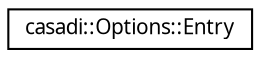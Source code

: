 digraph "Graphical Class Hierarchy"
{
  edge [fontname="FreeSans.ttf",fontsize="10",labelfontname="FreeSans.ttf",labelfontsize="10"];
  node [fontname="FreeSans.ttf",fontsize="10",shape=record];
  rankdir="LR";
  Node1 [label="casadi::Options::Entry",height=0.2,width=0.4,color="black", fillcolor="white", style="filled",URL="$da/d3e/structcasadi_1_1Options_1_1Entry.html"];
}
